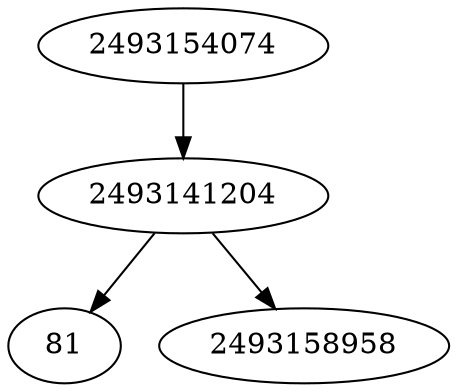 strict digraph  {
81;
2493154074;
2493141204;
2493158958;
2493154074 -> 2493141204;
2493141204 -> 81;
2493141204 -> 2493158958;
}
